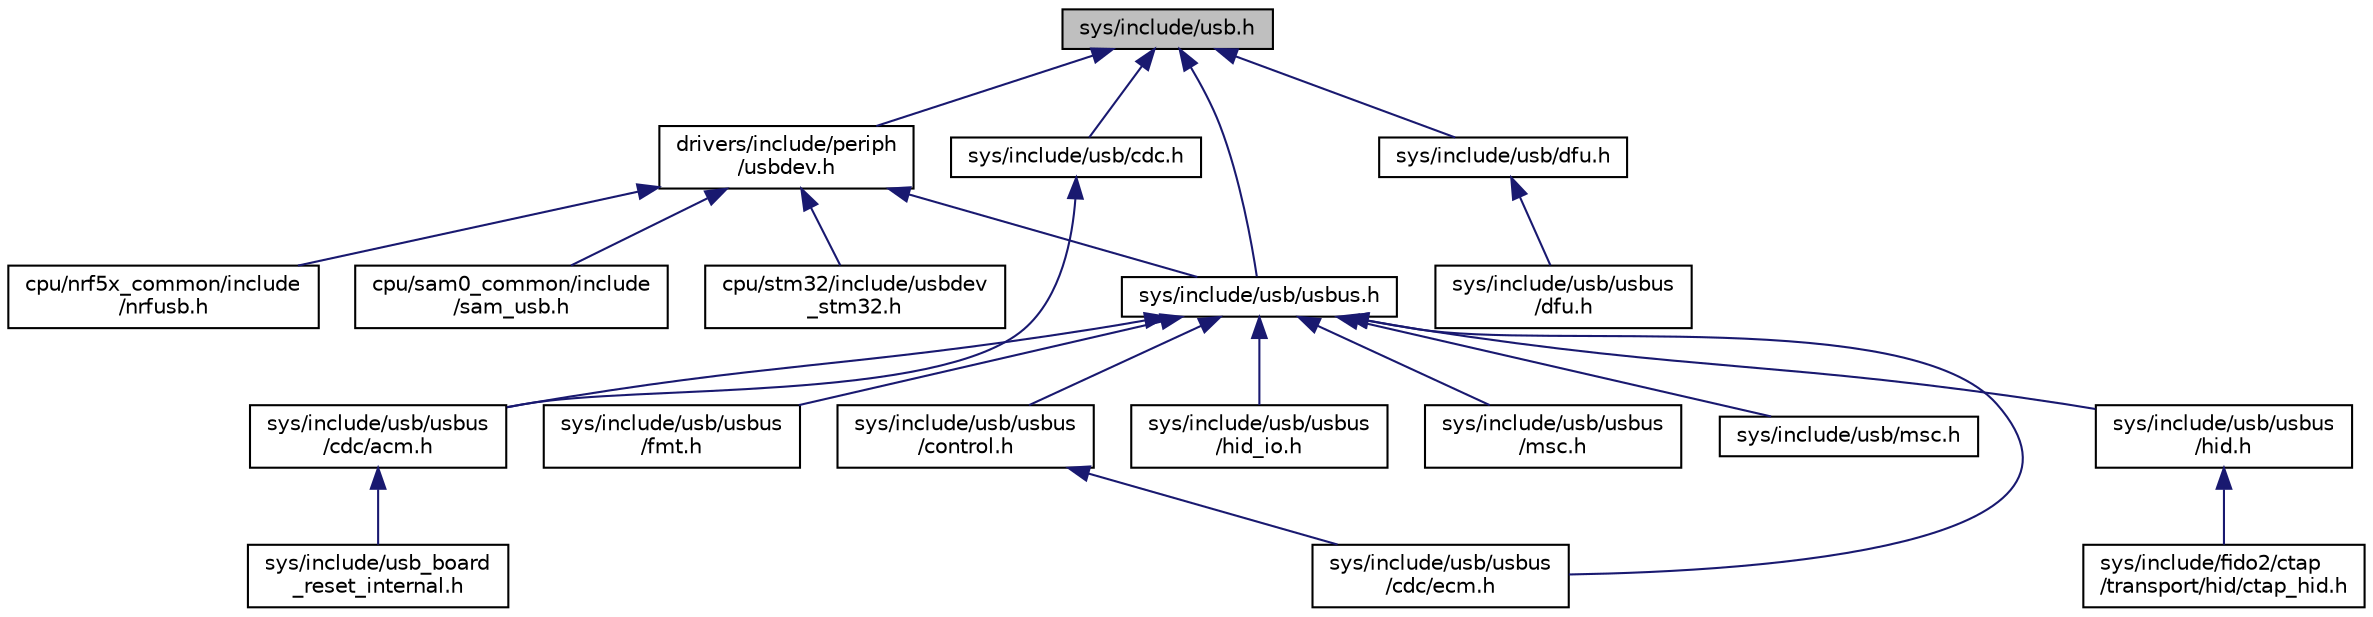 digraph "sys/include/usb.h"
{
 // LATEX_PDF_SIZE
  edge [fontname="Helvetica",fontsize="10",labelfontname="Helvetica",labelfontsize="10"];
  node [fontname="Helvetica",fontsize="10",shape=record];
  Node1 [label="sys/include/usb.h",height=0.2,width=0.4,color="black", fillcolor="grey75", style="filled", fontcolor="black",tooltip="Definition of global compile time configuration options."];
  Node1 -> Node2 [dir="back",color="midnightblue",fontsize="10",style="solid",fontname="Helvetica"];
  Node2 [label="drivers/include/periph\l/usbdev.h",height=0.2,width=0.4,color="black", fillcolor="white", style="filled",URL="$usbdev_8h.html",tooltip="Definitions low-level USB driver interface."];
  Node2 -> Node3 [dir="back",color="midnightblue",fontsize="10",style="solid",fontname="Helvetica"];
  Node3 [label="cpu/nrf5x_common/include\l/nrfusb.h",height=0.2,width=0.4,color="black", fillcolor="white", style="filled",URL="$nrfusb_8h.html",tooltip="USB interface functions for the nrf52840 class devices."];
  Node2 -> Node4 [dir="back",color="midnightblue",fontsize="10",style="solid",fontname="Helvetica"];
  Node4 [label="cpu/sam0_common/include\l/sam_usb.h",height=0.2,width=0.4,color="black", fillcolor="white", style="filled",URL="$sam__usb_8h.html",tooltip="USB interface functions for the sam0 class devices."];
  Node2 -> Node5 [dir="back",color="midnightblue",fontsize="10",style="solid",fontname="Helvetica"];
  Node5 [label="cpu/stm32/include/usbdev\l_stm32.h",height=0.2,width=0.4,color="black", fillcolor="white", style="filled",URL="$usbdev__stm32_8h.html",tooltip="USB interface functions for the stm32 OTG FS/HS class devices."];
  Node2 -> Node6 [dir="back",color="midnightblue",fontsize="10",style="solid",fontname="Helvetica"];
  Node6 [label="sys/include/usb/usbus.h",height=0.2,width=0.4,color="black", fillcolor="white", style="filled",URL="$usbus_8h.html",tooltip="USBUS basic interface."];
  Node6 -> Node7 [dir="back",color="midnightblue",fontsize="10",style="solid",fontname="Helvetica"];
  Node7 [label="sys/include/usb/msc.h",height=0.2,width=0.4,color="black", fillcolor="white", style="filled",URL="$msc_8h.html",tooltip="USB Mass Storage Class functions definitions."];
  Node6 -> Node8 [dir="back",color="midnightblue",fontsize="10",style="solid",fontname="Helvetica"];
  Node8 [label="sys/include/usb/usbus\l/cdc/acm.h",height=0.2,width=0.4,color="black", fillcolor="white", style="filled",URL="$acm_8h.html",tooltip="Interface and definitions for USB CDC ACM type interfaces in USBUS."];
  Node8 -> Node9 [dir="back",color="midnightblue",fontsize="10",style="solid",fontname="Helvetica"];
  Node9 [label="sys/include/usb_board\l_reset_internal.h",height=0.2,width=0.4,color="black", fillcolor="white", style="filled",URL="$usb__board__reset__internal_8h.html",tooltip=" "];
  Node6 -> Node10 [dir="back",color="midnightblue",fontsize="10",style="solid",fontname="Helvetica"];
  Node10 [label="sys/include/usb/usbus\l/cdc/ecm.h",height=0.2,width=0.4,color="black", fillcolor="white", style="filled",URL="$ecm_8h.html",tooltip="Interface and definitions for USB CDC ECM type interfaces."];
  Node6 -> Node11 [dir="back",color="midnightblue",fontsize="10",style="solid",fontname="Helvetica"];
  Node11 [label="sys/include/usb/usbus\l/control.h",height=0.2,width=0.4,color="black", fillcolor="white", style="filled",URL="$control_8h.html",tooltip="USBUS control endpoint module."];
  Node11 -> Node10 [dir="back",color="midnightblue",fontsize="10",style="solid",fontname="Helvetica"];
  Node6 -> Node12 [dir="back",color="midnightblue",fontsize="10",style="solid",fontname="Helvetica"];
  Node12 [label="sys/include/usb/usbus\l/fmt.h",height=0.2,width=0.4,color="black", fillcolor="white", style="filled",URL="$usb_2usbus_2fmt_8h.html",tooltip="USBUS descriptor formatter functions."];
  Node6 -> Node13 [dir="back",color="midnightblue",fontsize="10",style="solid",fontname="Helvetica"];
  Node13 [label="sys/include/usb/usbus\l/hid.h",height=0.2,width=0.4,color="black", fillcolor="white", style="filled",URL="$usbus_2hid_8h.html",tooltip="Interface and definitions for USB HID type interfaces in USBUS."];
  Node13 -> Node14 [dir="back",color="midnightblue",fontsize="10",style="solid",fontname="Helvetica"];
  Node14 [label="sys/include/fido2/ctap\l/transport/hid/ctap_hid.h",height=0.2,width=0.4,color="black", fillcolor="white", style="filled",URL="$ctap__hid_8h.html",tooltip="Definition for CTAPHID helper functions."];
  Node6 -> Node15 [dir="back",color="midnightblue",fontsize="10",style="solid",fontname="Helvetica"];
  Node15 [label="sys/include/usb/usbus\l/hid_io.h",height=0.2,width=0.4,color="black", fillcolor="white", style="filled",URL="$hid__io_8h.html",tooltip="USB HID callback and read/write functions."];
  Node6 -> Node16 [dir="back",color="midnightblue",fontsize="10",style="solid",fontname="Helvetica"];
  Node16 [label="sys/include/usb/usbus\l/msc.h",height=0.2,width=0.4,color="black", fillcolor="white", style="filled",URL="$usbus_2msc_8h.html",tooltip="USBUS Mass Storage Class functions definitions."];
  Node1 -> Node17 [dir="back",color="midnightblue",fontsize="10",style="solid",fontname="Helvetica"];
  Node17 [label="sys/include/usb/cdc.h",height=0.2,width=0.4,color="black", fillcolor="white", style="filled",URL="$cdc_8h.html",tooltip="Definition for USB CDC interfaces."];
  Node17 -> Node8 [dir="back",color="midnightblue",fontsize="10",style="solid",fontname="Helvetica"];
  Node1 -> Node18 [dir="back",color="midnightblue",fontsize="10",style="solid",fontname="Helvetica"];
  Node18 [label="sys/include/usb/dfu.h",height=0.2,width=0.4,color="black", fillcolor="white", style="filled",URL="$dfu_8h.html",tooltip="Definition for USB DFU interfaces."];
  Node18 -> Node19 [dir="back",color="midnightblue",fontsize="10",style="solid",fontname="Helvetica"];
  Node19 [label="sys/include/usb/usbus\l/dfu.h",height=0.2,width=0.4,color="black", fillcolor="white", style="filled",URL="$usbus_2dfu_8h_source.html",tooltip=" "];
  Node1 -> Node6 [dir="back",color="midnightblue",fontsize="10",style="solid",fontname="Helvetica"];
}
